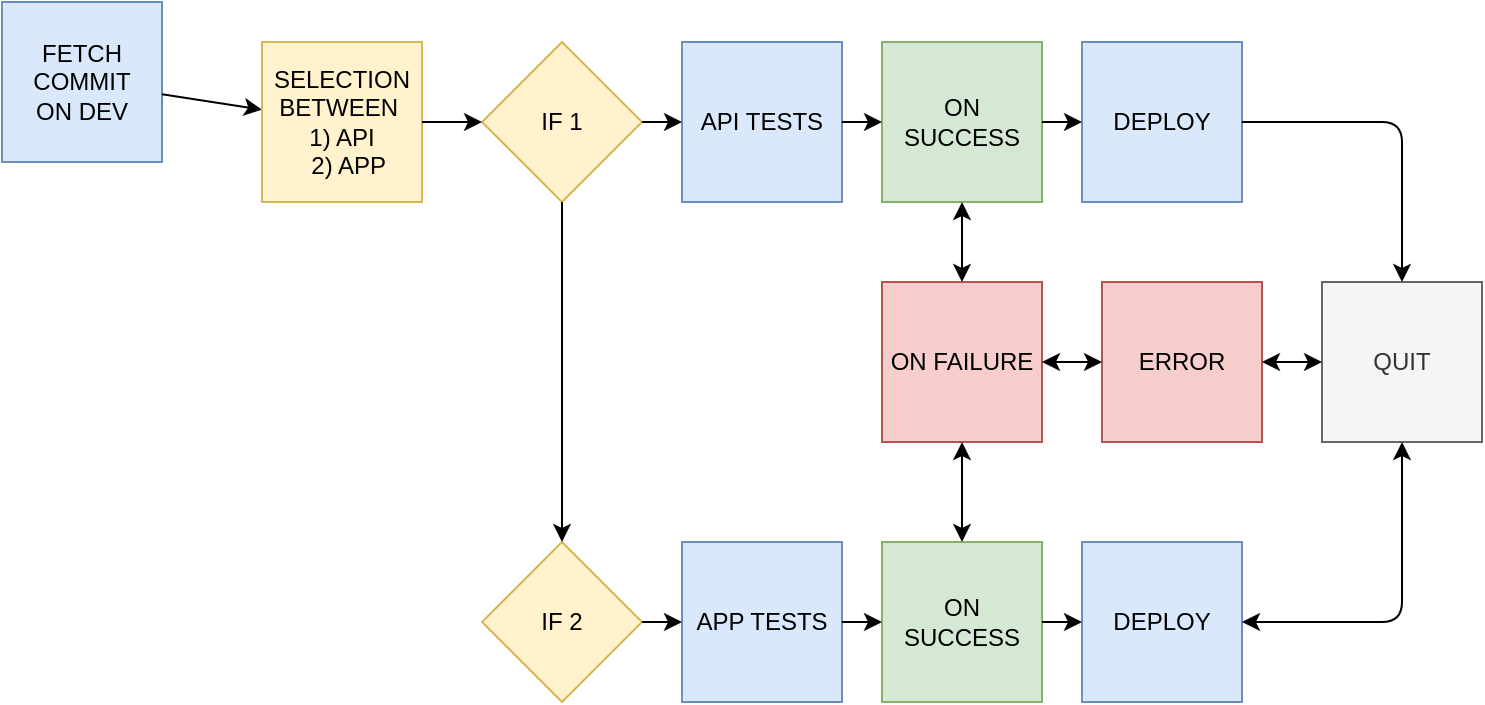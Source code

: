 <mxfile version="12.6.2" type="device"><diagram id="XJ4SFxhD37HjNHw04NBi" name="Page-1"><mxGraphModel dx="946" dy="536" grid="1" gridSize="10" guides="1" tooltips="1" connect="1" arrows="1" fold="1" page="1" pageScale="1" pageWidth="827" pageHeight="1169" math="0" shadow="0"><root><mxCell id="0"/><mxCell id="1" parent="0"/><mxCell id="6N1PrLH-sfovIAA__FBE-1" value="FETCH COMMIT&lt;br&gt;ON DEV" style="whiteSpace=wrap;html=1;aspect=fixed;fillColor=#dae8fc;strokeColor=#6c8ebf;" vertex="1" parent="1"><mxGeometry x="40" y="60" width="80" height="80" as="geometry"/></mxCell><mxCell id="6N1PrLH-sfovIAA__FBE-2" value="" style="endArrow=classic;html=1;" edge="1" parent="1" source="6N1PrLH-sfovIAA__FBE-1" target="6N1PrLH-sfovIAA__FBE-3"><mxGeometry width="50" height="50" relative="1" as="geometry"><mxPoint x="150" y="120" as="sourcePoint"/><mxPoint x="320" y="100" as="targetPoint"/></mxGeometry></mxCell><mxCell id="6N1PrLH-sfovIAA__FBE-3" value="SELECTION BETWEEN&amp;nbsp;&lt;br&gt;1) API&lt;br&gt;&amp;nbsp; 2) APP" style="whiteSpace=wrap;html=1;aspect=fixed;fillColor=#fff2cc;strokeColor=#d6b656;" vertex="1" parent="1"><mxGeometry x="170" y="80" width="80" height="80" as="geometry"/></mxCell><mxCell id="6N1PrLH-sfovIAA__FBE-5" value="IF 1" style="rhombus;whiteSpace=wrap;html=1;fillColor=#fff2cc;strokeColor=#d6b656;" vertex="1" parent="1"><mxGeometry x="280" y="80" width="80" height="80" as="geometry"/></mxCell><mxCell id="6N1PrLH-sfovIAA__FBE-6" value="" style="endArrow=classic;html=1;exitX=1;exitY=0.5;exitDx=0;exitDy=0;" edge="1" parent="1" source="6N1PrLH-sfovIAA__FBE-3" target="6N1PrLH-sfovIAA__FBE-5"><mxGeometry width="50" height="50" relative="1" as="geometry"><mxPoint x="300" y="40" as="sourcePoint"/><mxPoint x="350" y="-10" as="targetPoint"/></mxGeometry></mxCell><mxCell id="6N1PrLH-sfovIAA__FBE-7" value="API TESTS" style="whiteSpace=wrap;html=1;aspect=fixed;fillColor=#dae8fc;strokeColor=#6c8ebf;" vertex="1" parent="1"><mxGeometry x="380" y="80" width="80" height="80" as="geometry"/></mxCell><mxCell id="6N1PrLH-sfovIAA__FBE-8" value="ON SUCCESS&lt;br&gt;" style="whiteSpace=wrap;html=1;aspect=fixed;fillColor=#d5e8d4;strokeColor=#82b366;" vertex="1" parent="1"><mxGeometry x="480" y="80" width="80" height="80" as="geometry"/></mxCell><mxCell id="6N1PrLH-sfovIAA__FBE-9" value="" style="endArrow=classic;html=1;exitX=1;exitY=0.5;exitDx=0;exitDy=0;" edge="1" parent="1" source="6N1PrLH-sfovIAA__FBE-5" target="6N1PrLH-sfovIAA__FBE-7"><mxGeometry width="50" height="50" relative="1" as="geometry"><mxPoint x="440" y="220" as="sourcePoint"/><mxPoint x="490" y="170" as="targetPoint"/></mxGeometry></mxCell><mxCell id="6N1PrLH-sfovIAA__FBE-10" value="" style="endArrow=classic;html=1;exitX=1;exitY=0.5;exitDx=0;exitDy=0;" edge="1" parent="1" source="6N1PrLH-sfovIAA__FBE-7" target="6N1PrLH-sfovIAA__FBE-8"><mxGeometry width="50" height="50" relative="1" as="geometry"><mxPoint x="630" y="290" as="sourcePoint"/><mxPoint x="680" y="240" as="targetPoint"/></mxGeometry></mxCell><mxCell id="6N1PrLH-sfovIAA__FBE-11" value="DEPLOY" style="whiteSpace=wrap;html=1;aspect=fixed;fillColor=#dae8fc;strokeColor=#6c8ebf;" vertex="1" parent="1"><mxGeometry x="580" y="80" width="80" height="80" as="geometry"/></mxCell><mxCell id="6N1PrLH-sfovIAA__FBE-12" value="" style="endArrow=classic;html=1;exitX=1;exitY=0.5;exitDx=0;exitDy=0;" edge="1" parent="1" source="6N1PrLH-sfovIAA__FBE-8" target="6N1PrLH-sfovIAA__FBE-11"><mxGeometry width="50" height="50" relative="1" as="geometry"><mxPoint x="560" y="220" as="sourcePoint"/><mxPoint x="610" y="170" as="targetPoint"/></mxGeometry></mxCell><mxCell id="6N1PrLH-sfovIAA__FBE-16" value="IF 2" style="rhombus;whiteSpace=wrap;html=1;fillColor=#fff2cc;strokeColor=#d6b656;" vertex="1" parent="1"><mxGeometry x="280" y="330" width="80" height="80" as="geometry"/></mxCell><mxCell id="6N1PrLH-sfovIAA__FBE-18" value="APP TESTS" style="whiteSpace=wrap;html=1;aspect=fixed;fillColor=#dae8fc;strokeColor=#6c8ebf;" vertex="1" parent="1"><mxGeometry x="380" y="330" width="80" height="80" as="geometry"/></mxCell><mxCell id="6N1PrLH-sfovIAA__FBE-19" value="ON SUCCESS&lt;br&gt;" style="whiteSpace=wrap;html=1;aspect=fixed;fillColor=#d5e8d4;strokeColor=#82b366;" vertex="1" parent="1"><mxGeometry x="480" y="330" width="80" height="80" as="geometry"/></mxCell><mxCell id="6N1PrLH-sfovIAA__FBE-20" value="" style="endArrow=classic;html=1;exitX=1;exitY=0.5;exitDx=0;exitDy=0;" edge="1" parent="1" source="6N1PrLH-sfovIAA__FBE-16" target="6N1PrLH-sfovIAA__FBE-18"><mxGeometry width="50" height="50" relative="1" as="geometry"><mxPoint x="440" y="470" as="sourcePoint"/><mxPoint x="490" y="420" as="targetPoint"/></mxGeometry></mxCell><mxCell id="6N1PrLH-sfovIAA__FBE-21" value="" style="endArrow=classic;html=1;exitX=1;exitY=0.5;exitDx=0;exitDy=0;" edge="1" parent="1" source="6N1PrLH-sfovIAA__FBE-18" target="6N1PrLH-sfovIAA__FBE-19"><mxGeometry width="50" height="50" relative="1" as="geometry"><mxPoint x="630" y="540" as="sourcePoint"/><mxPoint x="680" y="490" as="targetPoint"/></mxGeometry></mxCell><mxCell id="6N1PrLH-sfovIAA__FBE-22" value="DEPLOY" style="whiteSpace=wrap;html=1;aspect=fixed;fillColor=#dae8fc;strokeColor=#6c8ebf;" vertex="1" parent="1"><mxGeometry x="580" y="330" width="80" height="80" as="geometry"/></mxCell><mxCell id="6N1PrLH-sfovIAA__FBE-23" value="" style="endArrow=classic;html=1;exitX=1;exitY=0.5;exitDx=0;exitDy=0;" edge="1" parent="1" source="6N1PrLH-sfovIAA__FBE-19" target="6N1PrLH-sfovIAA__FBE-22"><mxGeometry width="50" height="50" relative="1" as="geometry"><mxPoint x="560" y="470" as="sourcePoint"/><mxPoint x="610" y="420" as="targetPoint"/></mxGeometry></mxCell><mxCell id="6N1PrLH-sfovIAA__FBE-24" value="" style="endArrow=classic;html=1;entryX=0.5;entryY=0;entryDx=0;entryDy=0;exitX=0.5;exitY=1;exitDx=0;exitDy=0;" edge="1" parent="1" source="6N1PrLH-sfovIAA__FBE-5" target="6N1PrLH-sfovIAA__FBE-16"><mxGeometry width="50" height="50" relative="1" as="geometry"><mxPoint x="280" y="330" as="sourcePoint"/><mxPoint x="330" y="280" as="targetPoint"/></mxGeometry></mxCell><mxCell id="6N1PrLH-sfovIAA__FBE-25" value="ON FAILURE" style="whiteSpace=wrap;html=1;aspect=fixed;fillColor=#f8cecc;strokeColor=#b85450;" vertex="1" parent="1"><mxGeometry x="480" y="200" width="80" height="80" as="geometry"/></mxCell><mxCell id="6N1PrLH-sfovIAA__FBE-26" value="ERROR" style="whiteSpace=wrap;html=1;aspect=fixed;fillColor=#f8cecc;strokeColor=#b85450;" vertex="1" parent="1"><mxGeometry x="590" y="200" width="80" height="80" as="geometry"/></mxCell><mxCell id="6N1PrLH-sfovIAA__FBE-27" value="QUIT" style="whiteSpace=wrap;html=1;aspect=fixed;fillColor=#f5f5f5;strokeColor=#666666;fontColor=#333333;" vertex="1" parent="1"><mxGeometry x="700" y="200" width="80" height="80" as="geometry"/></mxCell><mxCell id="6N1PrLH-sfovIAA__FBE-28" value="" style="endArrow=classic;startArrow=classic;html=1;entryX=0.5;entryY=1;entryDx=0;entryDy=0;" edge="1" parent="1" source="6N1PrLH-sfovIAA__FBE-25" target="6N1PrLH-sfovIAA__FBE-8"><mxGeometry width="50" height="50" relative="1" as="geometry"><mxPoint x="40" y="480" as="sourcePoint"/><mxPoint x="90" y="430" as="targetPoint"/></mxGeometry></mxCell><mxCell id="6N1PrLH-sfovIAA__FBE-29" value="" style="endArrow=classic;startArrow=classic;html=1;entryX=0.5;entryY=1;entryDx=0;entryDy=0;exitX=0.5;exitY=0;exitDx=0;exitDy=0;" edge="1" parent="1" source="6N1PrLH-sfovIAA__FBE-19" target="6N1PrLH-sfovIAA__FBE-25"><mxGeometry width="50" height="50" relative="1" as="geometry"><mxPoint x="530" y="210" as="sourcePoint"/><mxPoint x="530" y="170" as="targetPoint"/><Array as="points"/></mxGeometry></mxCell><mxCell id="6N1PrLH-sfovIAA__FBE-30" value="" style="endArrow=classic;startArrow=classic;html=1;exitX=1;exitY=0.5;exitDx=0;exitDy=0;entryX=0;entryY=0.5;entryDx=0;entryDy=0;" edge="1" parent="1" source="6N1PrLH-sfovIAA__FBE-25" target="6N1PrLH-sfovIAA__FBE-26"><mxGeometry width="50" height="50" relative="1" as="geometry"><mxPoint x="720" y="390" as="sourcePoint"/><mxPoint x="770" y="340" as="targetPoint"/></mxGeometry></mxCell><mxCell id="6N1PrLH-sfovIAA__FBE-31" value="" style="endArrow=classic;startArrow=classic;html=1;exitX=1;exitY=0.5;exitDx=0;exitDy=0;" edge="1" parent="1" source="6N1PrLH-sfovIAA__FBE-26" target="6N1PrLH-sfovIAA__FBE-27"><mxGeometry width="50" height="50" relative="1" as="geometry"><mxPoint x="660" y="360" as="sourcePoint"/><mxPoint x="710" y="310" as="targetPoint"/></mxGeometry></mxCell><mxCell id="6N1PrLH-sfovIAA__FBE-32" value="" style="endArrow=classic;html=1;exitX=1;exitY=0.5;exitDx=0;exitDy=0;entryX=0.5;entryY=0;entryDx=0;entryDy=0;" edge="1" parent="1" source="6N1PrLH-sfovIAA__FBE-11" target="6N1PrLH-sfovIAA__FBE-27"><mxGeometry width="50" height="50" relative="1" as="geometry"><mxPoint x="710" y="145" as="sourcePoint"/><mxPoint x="760" y="95" as="targetPoint"/><Array as="points"><mxPoint x="740" y="120"/></Array></mxGeometry></mxCell><mxCell id="6N1PrLH-sfovIAA__FBE-33" value="" style="endArrow=classic;startArrow=classic;html=1;entryX=0.5;entryY=1;entryDx=0;entryDy=0;exitX=1;exitY=0.5;exitDx=0;exitDy=0;" edge="1" parent="1" source="6N1PrLH-sfovIAA__FBE-22" target="6N1PrLH-sfovIAA__FBE-27"><mxGeometry width="50" height="50" relative="1" as="geometry"><mxPoint x="690" y="470" as="sourcePoint"/><mxPoint x="740" y="420" as="targetPoint"/><Array as="points"><mxPoint x="740" y="370"/></Array></mxGeometry></mxCell></root></mxGraphModel></diagram></mxfile>
